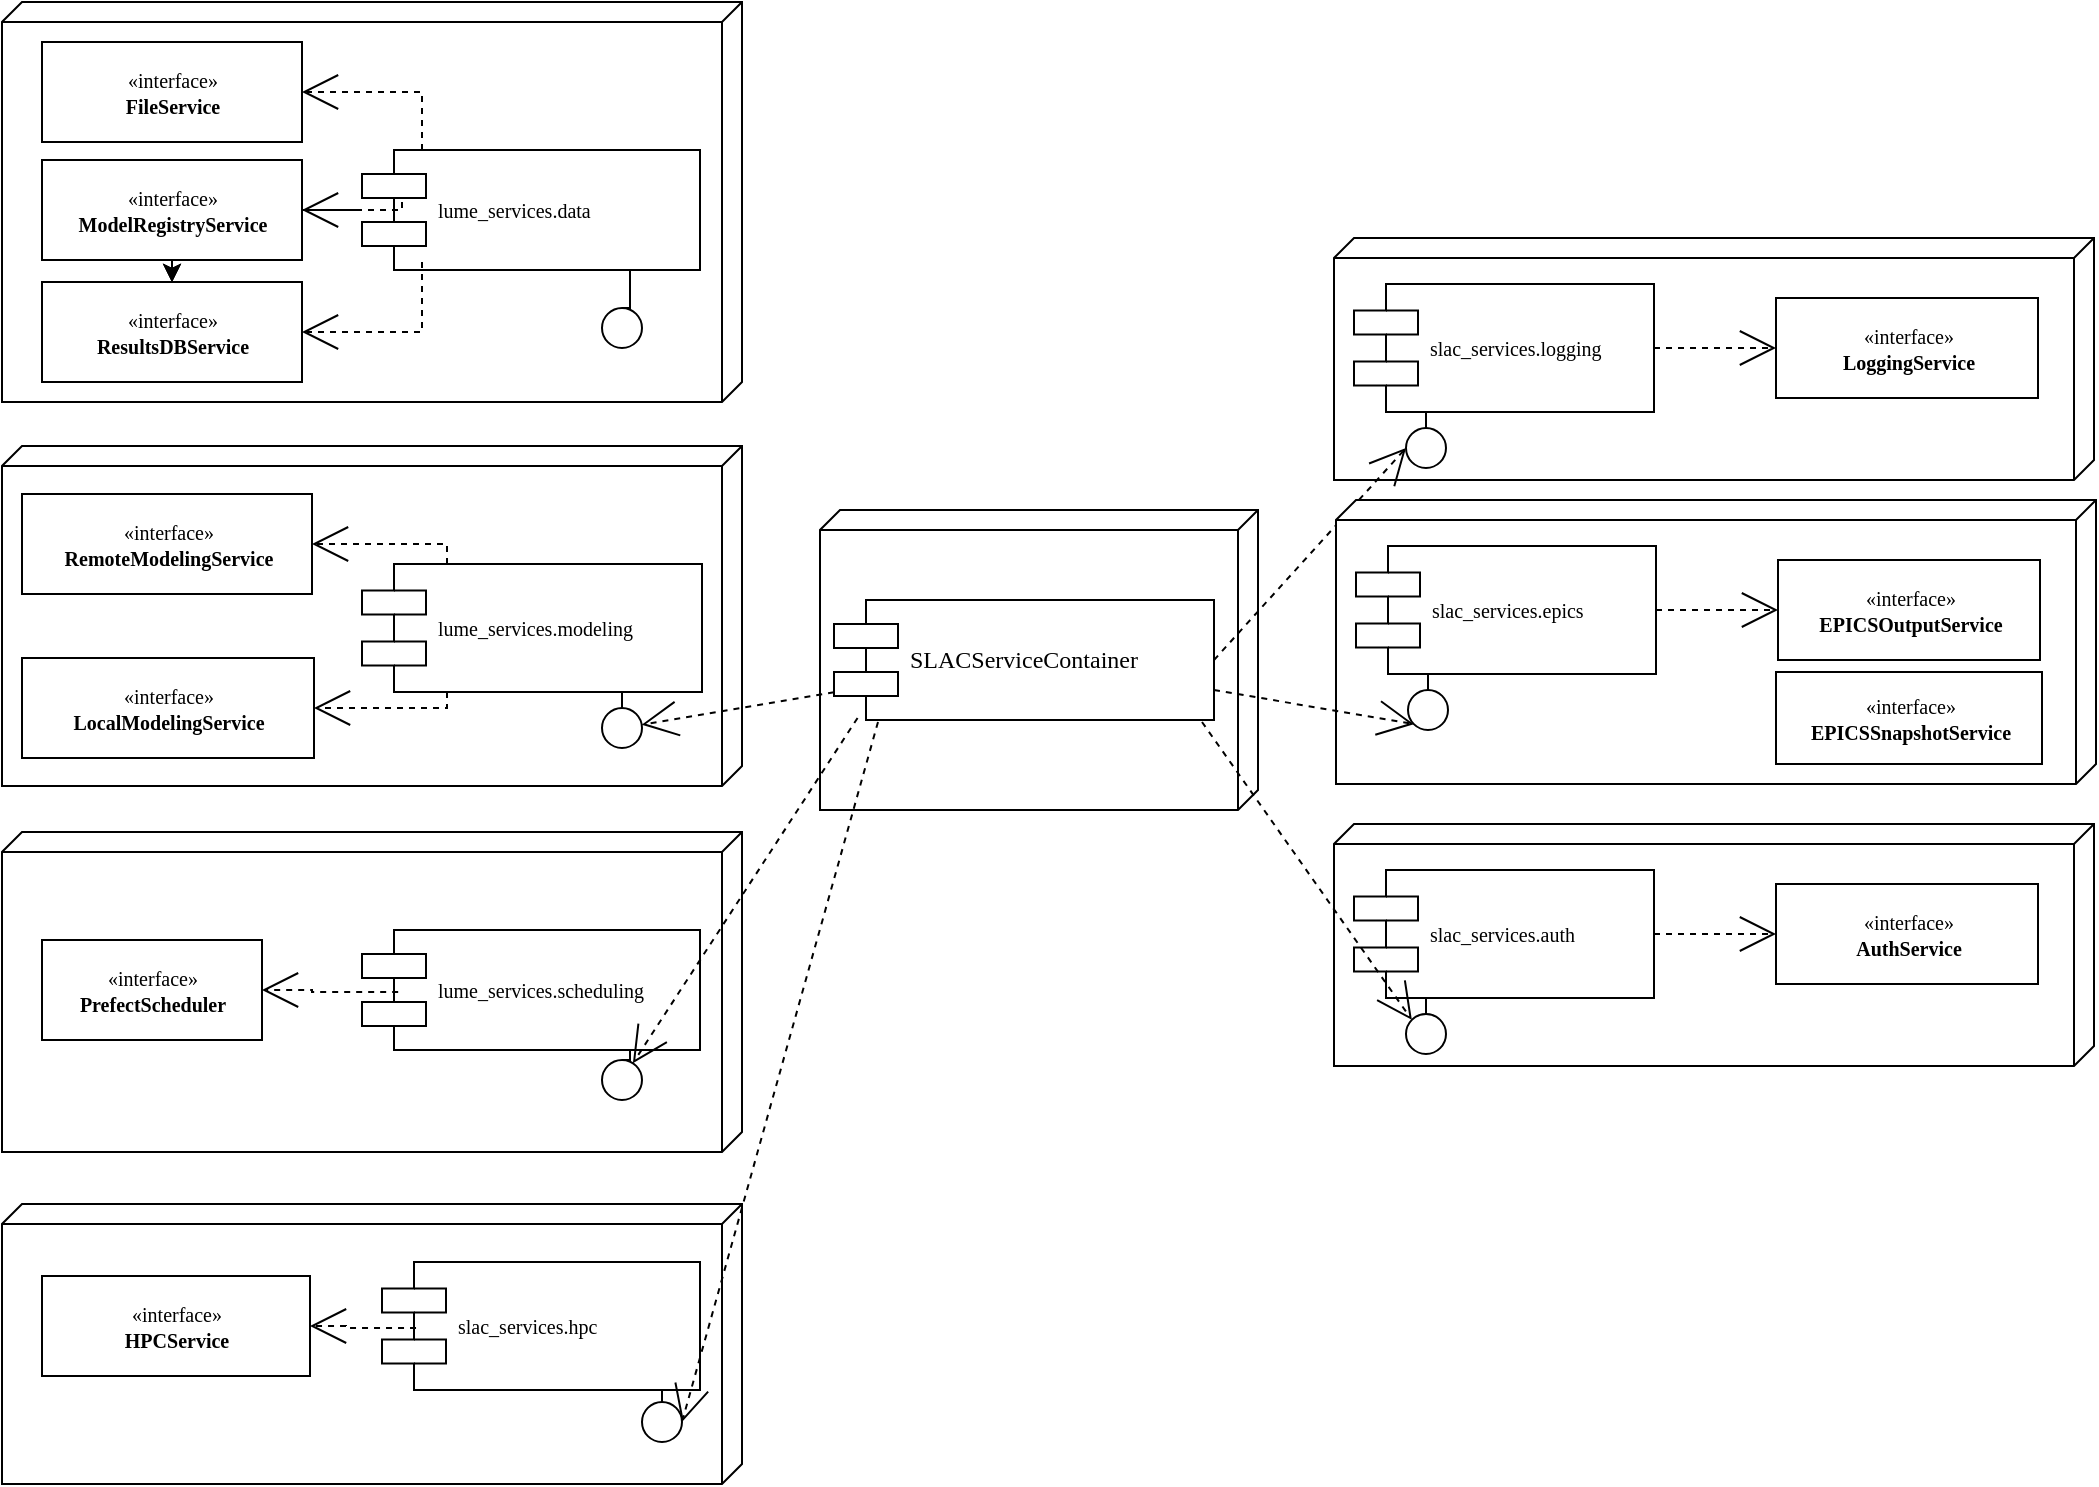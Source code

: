 <mxfile version="18.0.6" type="device"><diagram name="Page-1" id="5f0bae14-7c28-e335-631c-24af17079c00"><mxGraphModel dx="968" dy="736" grid="1" gridSize="10" guides="1" tooltips="1" connect="1" arrows="1" fold="1" page="1" pageScale="1" pageWidth="1100" pageHeight="850" background="none" math="0" shadow="0"><root><mxCell id="0"/><mxCell id="1" parent="0"/><mxCell id="39150e848f15840c-1" value="" style="verticalAlign=top;align=left;spacingTop=8;spacingLeft=2;spacingRight=12;shape=cube;size=10;direction=south;fontStyle=4;html=1;rounded=0;shadow=0;comic=0;labelBackgroundColor=none;strokeWidth=1;fontFamily=Verdana;fontSize=12" parent="1" vertex="1"><mxGeometry x="30" y="252" width="370" height="170" as="geometry"/></mxCell><mxCell id="39150e848f15840c-2" value="" style="verticalAlign=top;align=left;spacingTop=8;spacingLeft=2;spacingRight=12;shape=cube;size=10;direction=south;fontStyle=4;html=1;rounded=0;shadow=0;comic=0;labelBackgroundColor=none;strokeWidth=1;fontFamily=Verdana;fontSize=12" parent="1" vertex="1"><mxGeometry x="30" y="445" width="370" height="160" as="geometry"/></mxCell><mxCell id="39150e848f15840c-3" value="" style="verticalAlign=top;align=left;spacingTop=8;spacingLeft=2;spacingRight=12;shape=cube;size=10;direction=south;fontStyle=4;html=1;rounded=0;shadow=0;comic=0;labelBackgroundColor=none;strokeWidth=1;fontFamily=Verdana;fontSize=12" parent="1" vertex="1"><mxGeometry x="439" y="284" width="219" height="150" as="geometry"/></mxCell><mxCell id="39150e848f15840c-4" value="&lt;div&gt;&lt;font style=&quot;font-size: 10px&quot;&gt;«interface»&lt;br&gt;&lt;/font&gt;&lt;/div&gt;&lt;div style=&quot;font-size: 10px&quot;&gt;&lt;b&gt;LocalModelingService&lt;/b&gt;&lt;br&gt;&lt;/div&gt;" style="html=1;rounded=0;shadow=0;comic=0;labelBackgroundColor=none;strokeWidth=1;fontFamily=Verdana;fontSize=12;align=center;" parent="1" vertex="1"><mxGeometry x="40" y="358" width="146" height="50" as="geometry"/></mxCell><mxCell id="39150e848f15840c-5" value="&lt;font style=&quot;font-size: 10px&quot;&gt;lume_services.modeling&lt;/font&gt;" style="shape=component;align=left;spacingLeft=36;rounded=0;shadow=0;comic=0;labelBackgroundColor=none;strokeWidth=1;fontFamily=Verdana;fontSize=12;html=1;" parent="1" vertex="1"><mxGeometry x="210" y="311" width="170" height="64" as="geometry"/></mxCell><mxCell id="39150e848f15840c-6" value="" style="ellipse;whiteSpace=wrap;html=1;rounded=0;shadow=0;comic=0;labelBackgroundColor=none;strokeWidth=1;fontFamily=Verdana;fontSize=12;align=center;" parent="1" vertex="1"><mxGeometry x="330" y="383" width="20" height="20" as="geometry"/></mxCell><mxCell id="39150e848f15840c-7" value="&lt;font style=&quot;font-size: 10px&quot;&gt;lume_services.scheduling&lt;/font&gt;" style="shape=component;align=left;spacingLeft=36;rounded=0;shadow=0;comic=0;labelBackgroundColor=none;strokeWidth=1;fontFamily=Verdana;fontSize=12;html=1;" parent="1" vertex="1"><mxGeometry x="210" y="494" width="169" height="60" as="geometry"/></mxCell><mxCell id="39150e848f15840c-8" value="&lt;div&gt;&lt;font style=&quot;font-size: 10px&quot;&gt;«interface»&lt;br&gt;&lt;/font&gt;&lt;/div&gt;&lt;div style=&quot;font-size: 10px&quot;&gt;&lt;b&gt;PrefectScheduler&lt;/b&gt;&lt;br&gt;&lt;/div&gt;" style="html=1;rounded=0;shadow=0;comic=0;labelBackgroundColor=none;strokeWidth=1;fontFamily=Verdana;fontSize=12;align=center;" parent="1" vertex="1"><mxGeometry x="50" y="499" width="110" height="50" as="geometry"/></mxCell><mxCell id="39150e848f15840c-9" value="" style="ellipse;whiteSpace=wrap;html=1;rounded=0;shadow=0;comic=0;labelBackgroundColor=none;strokeWidth=1;fontFamily=Verdana;fontSize=12;align=center;" parent="1" vertex="1"><mxGeometry x="330" y="559" width="20" height="20" as="geometry"/></mxCell><mxCell id="39150e848f15840c-10" value="SLACServiceContainer" style="shape=component;align=left;spacingLeft=36;rounded=0;shadow=0;comic=0;labelBackgroundColor=none;strokeWidth=1;fontFamily=Verdana;fontSize=12;html=1;" parent="1" vertex="1"><mxGeometry x="446" y="329" width="190" height="60" as="geometry"/></mxCell><mxCell id="39150e848f15840c-11" style="edgeStyle=none;rounded=0;html=1;dashed=1;labelBackgroundColor=none;startArrow=none;startFill=0;startSize=8;endArrow=open;endFill=0;endSize=16;fontFamily=Verdana;fontSize=12;" parent="1" source="39150e848f15840c-10" target="39150e848f15840c-6" edge="1"><mxGeometry relative="1" as="geometry"/></mxCell><mxCell id="39150e848f15840c-12" style="edgeStyle=none;rounded=0;html=1;dashed=1;labelBackgroundColor=none;startArrow=none;startFill=0;startSize=8;endArrow=open;endFill=0;endSize=16;fontFamily=Verdana;fontSize=12;exitX=0.062;exitY=0.983;exitDx=0;exitDy=0;exitPerimeter=0;" parent="1" source="39150e848f15840c-10" target="39150e848f15840c-9" edge="1"><mxGeometry relative="1" as="geometry"><mxPoint x="560" y="350" as="sourcePoint"/></mxGeometry></mxCell><mxCell id="39150e848f15840c-13" style="edgeStyle=elbowEdgeStyle;rounded=0;html=1;labelBackgroundColor=none;startArrow=none;startFill=0;startSize=8;endArrow=none;endFill=0;endSize=16;fontFamily=Verdana;fontSize=12;entryX=0.814;entryY=1;entryDx=0;entryDy=0;entryPerimeter=0;exitX=0.5;exitY=0;exitDx=0;exitDy=0;" parent="1" source="39150e848f15840c-9" target="39150e848f15840c-7" edge="1"><mxGeometry relative="1" as="geometry"/></mxCell><mxCell id="39150e848f15840c-14" style="edgeStyle=elbowEdgeStyle;rounded=0;html=1;labelBackgroundColor=none;startArrow=none;startFill=0;startSize=8;endArrow=none;endFill=0;endSize=16;fontFamily=Verdana;fontSize=12;" parent="1" source="39150e848f15840c-6" target="39150e848f15840c-5" edge="1"><mxGeometry relative="1" as="geometry"/></mxCell><mxCell id="39150e848f15840c-15" style="edgeStyle=orthogonalEdgeStyle;rounded=0;html=1;labelBackgroundColor=none;startArrow=none;startFill=0;startSize=8;endArrow=open;endFill=0;endSize=16;fontFamily=Verdana;fontSize=12;dashed=1;exitX=0.25;exitY=1;exitDx=0;exitDy=0;entryX=1;entryY=0.5;entryDx=0;entryDy=0;" parent="1" source="39150e848f15840c-5" target="39150e848f15840c-4" edge="1"><mxGeometry relative="1" as="geometry"><Array as="points"><mxPoint x="253" y="383"/></Array><mxPoint x="190" y="382" as="targetPoint"/></mxGeometry></mxCell><mxCell id="39150e848f15840c-16" style="edgeStyle=orthogonalEdgeStyle;rounded=0;html=1;dashed=1;labelBackgroundColor=none;startArrow=none;startFill=0;startSize=8;endArrow=open;endFill=0;endSize=16;fontFamily=Verdana;fontSize=12;exitX=0.107;exitY=0.517;exitDx=0;exitDy=0;exitPerimeter=0;" parent="1" source="39150e848f15840c-7" target="39150e848f15840c-8" edge="1"><mxGeometry relative="1" as="geometry"/></mxCell><mxCell id="eYSRzyYqPFB4z70xJ-R0-1" value="&lt;div&gt;&lt;font style=&quot;font-size: 10px&quot;&gt;«interface»&lt;b&gt;&lt;br&gt;&lt;/b&gt;&lt;/font&gt;&lt;/div&gt;&lt;div style=&quot;font-size: 10px&quot;&gt;&lt;font style=&quot;font-size: 10px&quot;&gt;&lt;b&gt;Remote&lt;/b&gt;&lt;/font&gt;&lt;b&gt;&lt;font style=&quot;font-size: 10px&quot; size=&quot;3&quot;&gt;ModelingService&lt;/font&gt;&lt;br&gt;&lt;/b&gt;&lt;/div&gt;" style="html=1;rounded=0;shadow=0;comic=0;labelBackgroundColor=none;strokeWidth=1;fontFamily=Verdana;fontSize=12;align=center;" parent="1" vertex="1"><mxGeometry x="40" y="276" width="145" height="50" as="geometry"/></mxCell><mxCell id="eYSRzyYqPFB4z70xJ-R0-2" style="edgeStyle=orthogonalEdgeStyle;rounded=0;html=1;labelBackgroundColor=none;startArrow=none;startFill=0;startSize=8;endArrow=open;endFill=0;endSize=16;fontFamily=Verdana;fontSize=12;dashed=1;entryX=1;entryY=0.5;entryDx=0;entryDy=0;exitX=0.25;exitY=0;exitDx=0;exitDy=0;" parent="1" source="39150e848f15840c-5" target="eYSRzyYqPFB4z70xJ-R0-1" edge="1"><mxGeometry relative="1" as="geometry"><Array as="points"/><mxPoint x="360" y="356" as="sourcePoint"/><mxPoint x="280" y="382" as="targetPoint"/></mxGeometry></mxCell><mxCell id="FkRkP0dRFOEziu3xaWCg-12" value="" style="verticalAlign=top;align=left;spacingTop=8;spacingLeft=2;spacingRight=12;shape=cube;size=10;direction=south;fontStyle=4;html=1;rounded=0;shadow=0;comic=0;labelBackgroundColor=none;strokeWidth=1;fontFamily=Verdana;fontSize=12" parent="1" vertex="1"><mxGeometry x="696" y="148" width="380" height="121" as="geometry"/></mxCell><mxCell id="FkRkP0dRFOEziu3xaWCg-13" value="&lt;font style=&quot;font-size: 10px&quot;&gt;slac_services.logging&lt;/font&gt;&lt;font style=&quot;font-size: 10px&quot;&gt;&lt;/font&gt;" style="shape=component;align=left;spacingLeft=36;rounded=0;shadow=0;comic=0;labelBackgroundColor=none;strokeWidth=1;fontFamily=Verdana;fontSize=12;html=1;" parent="1" vertex="1"><mxGeometry x="706" y="171" width="150" height="64" as="geometry"/></mxCell><mxCell id="FkRkP0dRFOEziu3xaWCg-14" value="" style="ellipse;whiteSpace=wrap;html=1;rounded=0;shadow=0;comic=0;labelBackgroundColor=none;strokeWidth=1;fontFamily=Verdana;fontSize=12;align=center;" parent="1" vertex="1"><mxGeometry x="732" y="243" width="20" height="20" as="geometry"/></mxCell><mxCell id="FkRkP0dRFOEziu3xaWCg-15" style="edgeStyle=elbowEdgeStyle;rounded=0;html=1;labelBackgroundColor=none;startArrow=none;startFill=0;startSize=8;endArrow=none;endFill=0;endSize=16;fontFamily=Verdana;fontSize=12;" parent="1" source="FkRkP0dRFOEziu3xaWCg-14" target="FkRkP0dRFOEziu3xaWCg-13" edge="1"><mxGeometry relative="1" as="geometry"/></mxCell><mxCell id="FkRkP0dRFOEziu3xaWCg-16" style="edgeStyle=orthogonalEdgeStyle;rounded=0;html=1;labelBackgroundColor=none;startArrow=none;startFill=0;startSize=8;endArrow=open;endFill=0;endSize=16;fontFamily=Verdana;fontSize=12;dashed=1;exitX=1;exitY=0.5;exitDx=0;exitDy=0;entryX=0;entryY=0.5;entryDx=0;entryDy=0;" parent="1" source="FkRkP0dRFOEziu3xaWCg-13" target="FkRkP0dRFOEziu3xaWCg-17" edge="1"><mxGeometry relative="1" as="geometry"><Array as="points"><mxPoint x="900" y="203"/><mxPoint x="900" y="203"/></Array><mxPoint x="976" y="243" as="targetPoint"/></mxGeometry></mxCell><mxCell id="FkRkP0dRFOEziu3xaWCg-17" value="&lt;div&gt;&lt;font style=&quot;font-size: 10px&quot;&gt;«interface»&lt;b&gt;&lt;br&gt;&lt;/b&gt;&lt;/font&gt;&lt;/div&gt;&lt;div style=&quot;font-size: 10px&quot;&gt;&lt;b&gt;&lt;font style=&quot;font-size: 10px&quot; size=&quot;3&quot;&gt;LoggingService&lt;/font&gt;&lt;br&gt;&lt;/b&gt;&lt;/div&gt;" style="html=1;rounded=0;shadow=0;comic=0;labelBackgroundColor=none;strokeWidth=1;fontFamily=Verdana;fontSize=12;align=center;" parent="1" vertex="1"><mxGeometry x="917" y="178" width="131" height="50" as="geometry"/></mxCell><mxCell id="FkRkP0dRFOEziu3xaWCg-22" value="" style="ellipse;whiteSpace=wrap;html=1;rounded=0;shadow=0;comic=0;labelBackgroundColor=none;strokeWidth=1;fontFamily=Verdana;fontSize=12;align=center;" parent="1" vertex="1"><mxGeometry x="730" y="503" width="20" height="20" as="geometry"/></mxCell><mxCell id="FkRkP0dRFOEziu3xaWCg-23" style="edgeStyle=elbowEdgeStyle;rounded=0;html=1;labelBackgroundColor=none;startArrow=none;startFill=0;startSize=8;endArrow=none;endFill=0;endSize=16;fontFamily=Verdana;fontSize=12;" parent="1" source="FkRkP0dRFOEziu3xaWCg-22" edge="1"><mxGeometry relative="1" as="geometry"><mxPoint x="740" y="494" as="targetPoint"/></mxGeometry></mxCell><mxCell id="FkRkP0dRFOEziu3xaWCg-49" style="edgeStyle=none;rounded=0;html=1;dashed=1;labelBackgroundColor=none;startArrow=none;startFill=0;startSize=8;endArrow=open;endFill=0;endSize=16;fontFamily=Verdana;fontSize=12;entryX=0;entryY=0.5;entryDx=0;entryDy=0;exitX=1;exitY=0.5;exitDx=0;exitDy=0;" parent="1" source="39150e848f15840c-10" target="FkRkP0dRFOEziu3xaWCg-14" edge="1"><mxGeometry relative="1" as="geometry"><mxPoint x="456" y="349.149" as="sourcePoint"/><mxPoint x="359.789" y="329.045" as="targetPoint"/></mxGeometry></mxCell><mxCell id="i4zMmbup3d9X51keRlWb-1" value="" style="verticalAlign=top;align=left;spacingTop=8;spacingLeft=2;spacingRight=12;shape=cube;size=10;direction=south;fontStyle=4;html=1;rounded=0;shadow=0;comic=0;labelBackgroundColor=none;strokeWidth=1;fontFamily=Verdana;fontSize=12" vertex="1" parent="1"><mxGeometry x="30" y="631" width="370" height="140" as="geometry"/></mxCell><mxCell id="i4zMmbup3d9X51keRlWb-2" value="&lt;font style=&quot;font-size: 10px&quot;&gt;slac_services.hpc&lt;/font&gt;" style="shape=component;align=left;spacingLeft=36;rounded=0;shadow=0;comic=0;labelBackgroundColor=none;strokeWidth=1;fontFamily=Verdana;fontSize=12;html=1;" vertex="1" parent="1"><mxGeometry x="220" y="660" width="159" height="64" as="geometry"/></mxCell><mxCell id="i4zMmbup3d9X51keRlWb-3" value="" style="ellipse;whiteSpace=wrap;html=1;rounded=0;shadow=0;comic=0;labelBackgroundColor=none;strokeWidth=1;fontFamily=Verdana;fontSize=12;align=center;" vertex="1" parent="1"><mxGeometry x="350" y="730" width="20" height="20" as="geometry"/></mxCell><mxCell id="i4zMmbup3d9X51keRlWb-4" style="edgeStyle=elbowEdgeStyle;rounded=0;html=1;labelBackgroundColor=none;startArrow=none;startFill=0;startSize=8;endArrow=none;endFill=0;endSize=16;fontFamily=Verdana;fontSize=12;" edge="1" parent="1" source="i4zMmbup3d9X51keRlWb-3" target="i4zMmbup3d9X51keRlWb-2"><mxGeometry relative="1" as="geometry"/></mxCell><mxCell id="i4zMmbup3d9X51keRlWb-6" value="&lt;div&gt;&lt;font style=&quot;font-size: 10px&quot;&gt;«interface»&lt;b&gt;&lt;br&gt;&lt;/b&gt;&lt;/font&gt;&lt;/div&gt;&lt;div style=&quot;font-size: 10px&quot;&gt;&lt;b&gt;&lt;font style=&quot;font-size: 10px&quot; size=&quot;3&quot;&gt;HPCService&lt;/font&gt;&lt;br&gt;&lt;/b&gt;&lt;/div&gt;" style="html=1;rounded=0;shadow=0;comic=0;labelBackgroundColor=none;strokeWidth=1;fontFamily=Verdana;fontSize=12;align=center;" vertex="1" parent="1"><mxGeometry x="50" y="667" width="134" height="50" as="geometry"/></mxCell><mxCell id="i4zMmbup3d9X51keRlWb-7" value="" style="verticalAlign=top;align=left;spacingTop=8;spacingLeft=2;spacingRight=12;shape=cube;size=10;direction=south;fontStyle=4;html=1;rounded=0;shadow=0;comic=0;labelBackgroundColor=none;strokeWidth=1;fontFamily=Verdana;fontSize=12" vertex="1" parent="1"><mxGeometry x="30" y="30" width="370" height="200" as="geometry"/></mxCell><mxCell id="i4zMmbup3d9X51keRlWb-23" value="" style="edgeStyle=orthogonalEdgeStyle;rounded=0;orthogonalLoop=1;jettySize=auto;html=1;" edge="1" parent="1" source="i4zMmbup3d9X51keRlWb-8" target="i4zMmbup3d9X51keRlWb-20"><mxGeometry relative="1" as="geometry"/></mxCell><mxCell id="i4zMmbup3d9X51keRlWb-24" value="" style="edgeStyle=orthogonalEdgeStyle;rounded=0;orthogonalLoop=1;jettySize=auto;html=1;" edge="1" parent="1" source="i4zMmbup3d9X51keRlWb-8" target="i4zMmbup3d9X51keRlWb-20"><mxGeometry relative="1" as="geometry"/></mxCell><mxCell id="i4zMmbup3d9X51keRlWb-25" value="" style="edgeStyle=orthogonalEdgeStyle;rounded=0;orthogonalLoop=1;jettySize=auto;html=1;" edge="1" parent="1" source="i4zMmbup3d9X51keRlWb-8" target="i4zMmbup3d9X51keRlWb-20"><mxGeometry relative="1" as="geometry"/></mxCell><mxCell id="i4zMmbup3d9X51keRlWb-8" value="&lt;font style=&quot;font-size: 10px&quot;&gt;lume_services.data&lt;/font&gt;" style="shape=component;align=left;spacingLeft=36;rounded=0;shadow=0;comic=0;labelBackgroundColor=none;strokeWidth=1;fontFamily=Verdana;fontSize=12;html=1;" vertex="1" parent="1"><mxGeometry x="210" y="104" width="169" height="60" as="geometry"/></mxCell><mxCell id="i4zMmbup3d9X51keRlWb-9" value="&lt;div&gt;&lt;font style=&quot;font-size: 10px&quot;&gt;«interface»&lt;br&gt;&lt;/font&gt;&lt;/div&gt;&lt;div style=&quot;font-size: 10px&quot;&gt;&lt;b&gt;FileService&lt;/b&gt;&lt;br&gt;&lt;/div&gt;" style="html=1;rounded=0;shadow=0;comic=0;labelBackgroundColor=none;strokeWidth=1;fontFamily=Verdana;fontSize=12;align=center;" vertex="1" parent="1"><mxGeometry x="50" y="50" width="130" height="50" as="geometry"/></mxCell><mxCell id="i4zMmbup3d9X51keRlWb-10" value="" style="ellipse;whiteSpace=wrap;html=1;rounded=0;shadow=0;comic=0;labelBackgroundColor=none;strokeWidth=1;fontFamily=Verdana;fontSize=12;align=center;" vertex="1" parent="1"><mxGeometry x="330" y="183" width="20" height="20" as="geometry"/></mxCell><mxCell id="i4zMmbup3d9X51keRlWb-11" style="edgeStyle=elbowEdgeStyle;rounded=0;html=1;labelBackgroundColor=none;startArrow=none;startFill=0;startSize=8;endArrow=none;endFill=0;endSize=16;fontFamily=Verdana;fontSize=12;entryX=0.814;entryY=1;entryDx=0;entryDy=0;entryPerimeter=0;exitX=0.5;exitY=0;exitDx=0;exitDy=0;" edge="1" parent="1" source="i4zMmbup3d9X51keRlWb-10" target="i4zMmbup3d9X51keRlWb-8"><mxGeometry relative="1" as="geometry"/></mxCell><mxCell id="i4zMmbup3d9X51keRlWb-12" style="edgeStyle=orthogonalEdgeStyle;rounded=0;html=1;dashed=1;labelBackgroundColor=none;startArrow=none;startFill=0;startSize=8;endArrow=open;endFill=0;endSize=16;fontFamily=Verdana;fontSize=12;" edge="1" parent="1" source="i4zMmbup3d9X51keRlWb-8" target="i4zMmbup3d9X51keRlWb-9"><mxGeometry relative="1" as="geometry"><Array as="points"><mxPoint x="240" y="75"/></Array></mxGeometry></mxCell><mxCell id="i4zMmbup3d9X51keRlWb-19" value="&lt;div&gt;&lt;font style=&quot;font-size: 10px&quot;&gt;«interface»&lt;br&gt;&lt;/font&gt;&lt;/div&gt;&lt;div style=&quot;font-size: 10px&quot;&gt;&lt;b&gt;ModelRegistryService&lt;/b&gt;&lt;br&gt;&lt;/div&gt;" style="html=1;rounded=0;shadow=0;comic=0;labelBackgroundColor=none;strokeWidth=1;fontFamily=Verdana;fontSize=12;align=center;" vertex="1" parent="1"><mxGeometry x="50" y="109" width="130" height="50" as="geometry"/></mxCell><mxCell id="i4zMmbup3d9X51keRlWb-20" value="&lt;div&gt;&lt;font style=&quot;font-size: 10px&quot;&gt;«interface»&lt;br&gt;&lt;/font&gt;&lt;/div&gt;&lt;div style=&quot;font-size: 10px&quot;&gt;&lt;b&gt;ResultsDBService&lt;/b&gt;&lt;br&gt;&lt;/div&gt;" style="html=1;rounded=0;shadow=0;comic=0;labelBackgroundColor=none;strokeWidth=1;fontFamily=Verdana;fontSize=12;align=center;" vertex="1" parent="1"><mxGeometry x="50" y="170" width="130" height="50" as="geometry"/></mxCell><mxCell id="i4zMmbup3d9X51keRlWb-21" style="edgeStyle=orthogonalEdgeStyle;rounded=0;html=1;dashed=1;labelBackgroundColor=none;startArrow=none;startFill=0;startSize=8;endArrow=open;endFill=0;endSize=16;fontFamily=Verdana;fontSize=12;" edge="1" parent="1" target="i4zMmbup3d9X51keRlWb-20"><mxGeometry relative="1" as="geometry"><mxPoint x="240" y="160" as="sourcePoint"/><mxPoint x="190" y="85" as="targetPoint"/><Array as="points"><mxPoint x="240" y="160"/><mxPoint x="240" y="195"/></Array></mxGeometry></mxCell><mxCell id="i4zMmbup3d9X51keRlWb-22" style="edgeStyle=orthogonalEdgeStyle;rounded=0;html=1;dashed=1;labelBackgroundColor=none;startArrow=none;startFill=0;startSize=8;endArrow=open;endFill=0;endSize=16;fontFamily=Verdana;fontSize=12;entryX=1;entryY=0.5;entryDx=0;entryDy=0;" edge="1" parent="1" target="i4zMmbup3d9X51keRlWb-19"><mxGeometry relative="1" as="geometry"><mxPoint x="230" y="130" as="sourcePoint"/><mxPoint x="190" y="205" as="targetPoint"/><Array as="points"><mxPoint x="230" y="134"/></Array></mxGeometry></mxCell><mxCell id="i4zMmbup3d9X51keRlWb-27" style="edgeStyle=none;rounded=0;html=1;dashed=1;labelBackgroundColor=none;startArrow=none;startFill=0;startSize=8;endArrow=open;endFill=0;endSize=16;fontFamily=Verdana;fontSize=12;entryX=1;entryY=0.5;entryDx=0;entryDy=0;" edge="1" parent="1" target="i4zMmbup3d9X51keRlWb-3"><mxGeometry relative="1" as="geometry"><mxPoint x="468" y="390" as="sourcePoint"/><mxPoint x="355.429" y="570.602" as="targetPoint"/></mxGeometry></mxCell><mxCell id="i4zMmbup3d9X51keRlWb-28" style="edgeStyle=orthogonalEdgeStyle;rounded=0;html=1;dashed=1;labelBackgroundColor=none;startArrow=none;startFill=0;startSize=8;endArrow=open;endFill=0;endSize=16;fontFamily=Verdana;fontSize=12;entryX=1;entryY=0.5;entryDx=0;entryDy=0;exitX=0.107;exitY=0.516;exitDx=0;exitDy=0;exitPerimeter=0;" edge="1" parent="1" source="i4zMmbup3d9X51keRlWb-2" target="i4zMmbup3d9X51keRlWb-6"><mxGeometry relative="1" as="geometry"><mxPoint x="238.083" y="535.02" as="sourcePoint"/><mxPoint x="170" y="534" as="targetPoint"/></mxGeometry></mxCell><mxCell id="i4zMmbup3d9X51keRlWb-31" value="" style="verticalAlign=top;align=left;spacingTop=8;spacingLeft=2;spacingRight=12;shape=cube;size=10;direction=south;fontStyle=4;html=1;rounded=0;shadow=0;comic=0;labelBackgroundColor=none;strokeWidth=1;fontFamily=Verdana;fontSize=12" vertex="1" parent="1"><mxGeometry x="697" y="279" width="380" height="142" as="geometry"/></mxCell><mxCell id="i4zMmbup3d9X51keRlWb-32" value="&lt;font style=&quot;font-size: 10px&quot;&gt;slac_services.epics&lt;/font&gt;" style="shape=component;align=left;spacingLeft=36;rounded=0;shadow=0;comic=0;labelBackgroundColor=none;strokeWidth=1;fontFamily=Verdana;fontSize=12;html=1;" vertex="1" parent="1"><mxGeometry x="707" y="302" width="150" height="64" as="geometry"/></mxCell><mxCell id="i4zMmbup3d9X51keRlWb-33" value="" style="ellipse;whiteSpace=wrap;html=1;rounded=0;shadow=0;comic=0;labelBackgroundColor=none;strokeWidth=1;fontFamily=Verdana;fontSize=12;align=center;" vertex="1" parent="1"><mxGeometry x="733" y="374" width="20" height="20" as="geometry"/></mxCell><mxCell id="i4zMmbup3d9X51keRlWb-34" style="edgeStyle=elbowEdgeStyle;rounded=0;html=1;labelBackgroundColor=none;startArrow=none;startFill=0;startSize=8;endArrow=none;endFill=0;endSize=16;fontFamily=Verdana;fontSize=12;" edge="1" parent="1" source="i4zMmbup3d9X51keRlWb-33" target="i4zMmbup3d9X51keRlWb-32"><mxGeometry relative="1" as="geometry"/></mxCell><mxCell id="i4zMmbup3d9X51keRlWb-35" style="edgeStyle=orthogonalEdgeStyle;rounded=0;html=1;labelBackgroundColor=none;startArrow=none;startFill=0;startSize=8;endArrow=open;endFill=0;endSize=16;fontFamily=Verdana;fontSize=12;dashed=1;exitX=1;exitY=0.5;exitDx=0;exitDy=0;entryX=0;entryY=0.5;entryDx=0;entryDy=0;" edge="1" parent="1" source="i4zMmbup3d9X51keRlWb-32" target="i4zMmbup3d9X51keRlWb-36"><mxGeometry relative="1" as="geometry"><Array as="points"><mxPoint x="901" y="334"/><mxPoint x="901" y="334"/></Array><mxPoint x="977" y="374" as="targetPoint"/></mxGeometry></mxCell><mxCell id="i4zMmbup3d9X51keRlWb-36" value="&lt;div&gt;&lt;font style=&quot;font-size: 10px&quot;&gt;«interface»&lt;b&gt;&lt;br&gt;&lt;/b&gt;&lt;/font&gt;&lt;/div&gt;&lt;div style=&quot;font-size: 10px&quot;&gt;&lt;b&gt;&lt;font style=&quot;font-size: 10px&quot; size=&quot;3&quot;&gt;EPICSOutputService&lt;/font&gt;&lt;br&gt;&lt;/b&gt;&lt;/div&gt;" style="html=1;rounded=0;shadow=0;comic=0;labelBackgroundColor=none;strokeWidth=1;fontFamily=Verdana;fontSize=12;align=center;" vertex="1" parent="1"><mxGeometry x="918" y="309" width="131" height="50" as="geometry"/></mxCell><mxCell id="i4zMmbup3d9X51keRlWb-37" value="" style="verticalAlign=top;align=left;spacingTop=8;spacingLeft=2;spacingRight=12;shape=cube;size=10;direction=south;fontStyle=4;html=1;rounded=0;shadow=0;comic=0;labelBackgroundColor=none;strokeWidth=1;fontFamily=Verdana;fontSize=12" vertex="1" parent="1"><mxGeometry x="696" y="441" width="380" height="121" as="geometry"/></mxCell><mxCell id="i4zMmbup3d9X51keRlWb-38" value="&lt;font style=&quot;font-size: 10px&quot;&gt;slac_services.auth&lt;/font&gt;" style="shape=component;align=left;spacingLeft=36;rounded=0;shadow=0;comic=0;labelBackgroundColor=none;strokeWidth=1;fontFamily=Verdana;fontSize=12;html=1;" vertex="1" parent="1"><mxGeometry x="706" y="464" width="150" height="64" as="geometry"/></mxCell><mxCell id="i4zMmbup3d9X51keRlWb-39" value="" style="ellipse;whiteSpace=wrap;html=1;rounded=0;shadow=0;comic=0;labelBackgroundColor=none;strokeWidth=1;fontFamily=Verdana;fontSize=12;align=center;" vertex="1" parent="1"><mxGeometry x="732" y="536" width="20" height="20" as="geometry"/></mxCell><mxCell id="i4zMmbup3d9X51keRlWb-40" style="edgeStyle=elbowEdgeStyle;rounded=0;html=1;labelBackgroundColor=none;startArrow=none;startFill=0;startSize=8;endArrow=none;endFill=0;endSize=16;fontFamily=Verdana;fontSize=12;" edge="1" parent="1" source="i4zMmbup3d9X51keRlWb-39" target="i4zMmbup3d9X51keRlWb-38"><mxGeometry relative="1" as="geometry"/></mxCell><mxCell id="i4zMmbup3d9X51keRlWb-41" style="edgeStyle=orthogonalEdgeStyle;rounded=0;html=1;labelBackgroundColor=none;startArrow=none;startFill=0;startSize=8;endArrow=open;endFill=0;endSize=16;fontFamily=Verdana;fontSize=12;dashed=1;exitX=1;exitY=0.5;exitDx=0;exitDy=0;entryX=0;entryY=0.5;entryDx=0;entryDy=0;" edge="1" parent="1" source="i4zMmbup3d9X51keRlWb-38" target="i4zMmbup3d9X51keRlWb-42"><mxGeometry relative="1" as="geometry"><Array as="points"><mxPoint x="900" y="496"/><mxPoint x="900" y="496"/></Array><mxPoint x="976" y="536" as="targetPoint"/></mxGeometry></mxCell><mxCell id="i4zMmbup3d9X51keRlWb-42" value="&lt;div&gt;&lt;font style=&quot;font-size: 10px&quot;&gt;«interface»&lt;b&gt;&lt;br&gt;&lt;/b&gt;&lt;/font&gt;&lt;/div&gt;&lt;div style=&quot;font-size: 10px&quot;&gt;&lt;b&gt;&lt;font style=&quot;font-size: 10px&quot; size=&quot;3&quot;&gt;AuthService&lt;/font&gt;&lt;br&gt;&lt;/b&gt;&lt;/div&gt;" style="html=1;rounded=0;shadow=0;comic=0;labelBackgroundColor=none;strokeWidth=1;fontFamily=Verdana;fontSize=12;align=center;" vertex="1" parent="1"><mxGeometry x="917" y="471" width="131" height="50" as="geometry"/></mxCell><mxCell id="i4zMmbup3d9X51keRlWb-43" value="&lt;div&gt;&lt;font style=&quot;font-size: 10px&quot;&gt;«interface»&lt;b&gt;&lt;br&gt;&lt;/b&gt;&lt;/font&gt;&lt;/div&gt;&lt;div style=&quot;font-size: 10px&quot;&gt;&lt;b&gt;&lt;font style=&quot;font-size: 10px&quot; size=&quot;3&quot;&gt;EPICSSnapshotService&lt;/font&gt;&lt;br&gt;&lt;/b&gt;&lt;/div&gt;" style="html=1;rounded=0;shadow=0;comic=0;labelBackgroundColor=none;strokeWidth=1;fontFamily=Verdana;fontSize=12;align=center;" vertex="1" parent="1"><mxGeometry x="917" y="365" width="133" height="46" as="geometry"/></mxCell><mxCell id="FkRkP0dRFOEziu3xaWCg-47" style="edgeStyle=none;rounded=0;html=1;dashed=1;labelBackgroundColor=none;startArrow=none;startFill=0;startSize=8;endArrow=open;endFill=0;endSize=16;fontFamily=Verdana;fontSize=12;entryX=0;entryY=0;entryDx=0;entryDy=0;" parent="1" target="i4zMmbup3d9X51keRlWb-39" edge="1"><mxGeometry relative="1" as="geometry"><mxPoint x="630" y="390" as="sourcePoint"/><mxPoint x="357.011" y="509.869" as="targetPoint"/></mxGeometry></mxCell><mxCell id="i4zMmbup3d9X51keRlWb-44" style="edgeStyle=none;rounded=0;html=1;dashed=1;labelBackgroundColor=none;startArrow=none;startFill=0;startSize=8;endArrow=open;endFill=0;endSize=16;fontFamily=Verdana;fontSize=12;entryX=0;entryY=1;entryDx=0;entryDy=0;exitX=1;exitY=0.75;exitDx=0;exitDy=0;" edge="1" parent="1" source="39150e848f15840c-10" target="i4zMmbup3d9X51keRlWb-33"><mxGeometry relative="1" as="geometry"><mxPoint x="584.06" y="400.02" as="sourcePoint"/><mxPoint x="744.929" y="548.929" as="targetPoint"/></mxGeometry></mxCell></root></mxGraphModel></diagram></mxfile>
